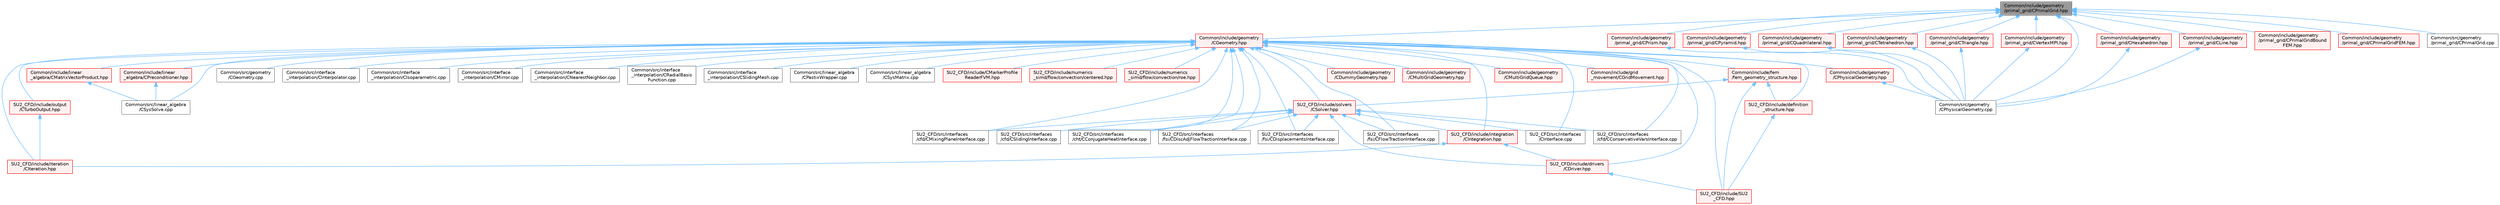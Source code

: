 digraph "Common/include/geometry/primal_grid/CPrimalGrid.hpp"
{
 // LATEX_PDF_SIZE
  bgcolor="transparent";
  edge [fontname=Helvetica,fontsize=10,labelfontname=Helvetica,labelfontsize=10];
  node [fontname=Helvetica,fontsize=10,shape=box,height=0.2,width=0.4];
  Node1 [id="Node000001",label="Common/include/geometry\l/primal_grid/CPrimalGrid.hpp",height=0.2,width=0.4,color="gray40", fillcolor="grey60", style="filled", fontcolor="black",tooltip="Headers of the main subroutines for storing the primal grid structure. The subroutines and functions ..."];
  Node1 -> Node2 [id="edge1_Node000001_Node000002",dir="back",color="steelblue1",style="solid",tooltip=" "];
  Node2 [id="Node000002",label="Common/include/geometry\l/CGeometry.hpp",height=0.2,width=0.4,color="red", fillcolor="#FFF0F0", style="filled",URL="$CGeometry_8hpp.html",tooltip="Headers of the main subroutines for creating the geometrical structure. The subroutines and functions..."];
  Node2 -> Node3 [id="edge2_Node000002_Node000003",dir="back",color="steelblue1",style="solid",tooltip=" "];
  Node3 [id="Node000003",label="Common/include/fem\l/fem_geometry_structure.hpp",height=0.2,width=0.4,color="red", fillcolor="#FFF0F0", style="filled",URL="$fem__geometry__structure_8hpp.html",tooltip="Headers of the main subroutines for creating the geometrical structure for the FEM solver...."];
  Node3 -> Node7 [id="edge3_Node000003_Node000007",dir="back",color="steelblue1",style="solid",tooltip=" "];
  Node7 [id="Node000007",label="SU2_CFD/include/SU2\l_CFD.hpp",height=0.2,width=0.4,color="red", fillcolor="#FFF0F0", style="filled",URL="$SU2__CFD_8hpp.html",tooltip="Headers of the main subroutines of the code SU2_CFD. The subroutines and functions are in the SU2_CFD..."];
  Node3 -> Node9 [id="edge4_Node000003_Node000009",dir="back",color="steelblue1",style="solid",tooltip=" "];
  Node9 [id="Node000009",label="SU2_CFD/include/definition\l_structure.hpp",height=0.2,width=0.4,color="red", fillcolor="#FFF0F0", style="filled",URL="$definition__structure_8hpp.html",tooltip="Headers of the main subroutines used by SU2_CFD. The subroutines and functions are in the definition_..."];
  Node9 -> Node7 [id="edge5_Node000009_Node000007",dir="back",color="steelblue1",style="solid",tooltip=" "];
  Node3 -> Node14 [id="edge6_Node000003_Node000014",dir="back",color="steelblue1",style="solid",tooltip=" "];
  Node14 [id="Node000014",label="SU2_CFD/include/solvers\l/CSolver.hpp",height=0.2,width=0.4,color="red", fillcolor="#FFF0F0", style="filled",URL="$CSolver_8hpp.html",tooltip="Headers of the CSolver class which is inherited by all of the other solvers."];
  Node14 -> Node15 [id="edge7_Node000014_Node000015",dir="back",color="steelblue1",style="solid",tooltip=" "];
  Node15 [id="Node000015",label="SU2_CFD/include/drivers\l/CDriver.hpp",height=0.2,width=0.4,color="red", fillcolor="#FFF0F0", style="filled",URL="$CDriver_8hpp.html",tooltip="Headers of the main subroutines for driving single or multi-zone problems. The subroutines and functi..."];
  Node15 -> Node7 [id="edge8_Node000015_Node000007",dir="back",color="steelblue1",style="solid",tooltip=" "];
  Node14 -> Node33 [id="edge9_Node000014_Node000033",dir="back",color="steelblue1",style="solid",tooltip=" "];
  Node33 [id="Node000033",label="SU2_CFD/include/integration\l/CIntegration.hpp",height=0.2,width=0.4,color="red", fillcolor="#FFF0F0", style="filled",URL="$CIntegration_8hpp.html",tooltip="Declaration of the main routines to orchestrate space and time integration."];
  Node33 -> Node15 [id="edge10_Node000033_Node000015",dir="back",color="steelblue1",style="solid",tooltip=" "];
  Node33 -> Node45 [id="edge11_Node000033_Node000045",dir="back",color="steelblue1",style="solid",tooltip=" "];
  Node45 [id="Node000045",label="SU2_CFD/include/iteration\l/CIteration.hpp",height=0.2,width=0.4,color="red", fillcolor="#FFF0F0", style="filled",URL="$CIteration_8hpp.html",tooltip="Headers of the iteration classes used by SU2_CFD. Each CIteration class represents an available physi..."];
  Node14 -> Node135 [id="edge12_Node000014_Node000135",dir="back",color="steelblue1",style="solid",tooltip=" "];
  Node135 [id="Node000135",label="SU2_CFD/src/interfaces\l/CInterface.cpp",height=0.2,width=0.4,color="grey40", fillcolor="white", style="filled",URL="$CInterface_8cpp.html",tooltip="Main subroutines for MPI transfer of information between zones."];
  Node14 -> Node136 [id="edge13_Node000014_Node000136",dir="back",color="steelblue1",style="solid",tooltip=" "];
  Node136 [id="Node000136",label="SU2_CFD/src/interfaces\l/cfd/CConservativeVarsInterface.cpp",height=0.2,width=0.4,color="grey40", fillcolor="white", style="filled",URL="$CConservativeVarsInterface_8cpp.html",tooltip="Declaration and inlines of the class to transfer conservative variables from a generic zone into anot..."];
  Node14 -> Node137 [id="edge14_Node000014_Node000137",dir="back",color="steelblue1",style="solid",tooltip=" "];
  Node137 [id="Node000137",label="SU2_CFD/src/interfaces\l/cfd/CMixingPlaneInterface.cpp",height=0.2,width=0.4,color="grey40", fillcolor="white", style="filled",URL="$CMixingPlaneInterface_8cpp.html",tooltip="Declaration and inlines of the class to transfer average variables needed for MixingPlane computation..."];
  Node14 -> Node138 [id="edge15_Node000014_Node000138",dir="back",color="steelblue1",style="solid",tooltip=" "];
  Node138 [id="Node000138",label="SU2_CFD/src/interfaces\l/cfd/CSlidingInterface.cpp",height=0.2,width=0.4,color="grey40", fillcolor="white", style="filled",URL="$CSlidingInterface_8cpp.html",tooltip="Declaration and inlines of the class to transfer conservative variables from a generic zone into anot..."];
  Node14 -> Node139 [id="edge16_Node000014_Node000139",dir="back",color="steelblue1",style="solid",tooltip=" "];
  Node139 [id="Node000139",label="SU2_CFD/src/interfaces\l/cht/CConjugateHeatInterface.cpp",height=0.2,width=0.4,color="grey40", fillcolor="white", style="filled",URL="$CConjugateHeatInterface_8cpp.html",tooltip="Declaration and inlines of the class to transfer temperature and heatflux density for conjugate heat ..."];
  Node14 -> Node140 [id="edge17_Node000014_Node000140",dir="back",color="steelblue1",style="solid",tooltip=" "];
  Node140 [id="Node000140",label="SU2_CFD/src/interfaces\l/fsi/CDiscAdjFlowTractionInterface.cpp",height=0.2,width=0.4,color="grey40", fillcolor="white", style="filled",URL="$CDiscAdjFlowTractionInterface_8cpp.html",tooltip="Declaration and inlines of the class to transfer flow tractions from a fluid zone into a structural z..."];
  Node14 -> Node141 [id="edge18_Node000014_Node000141",dir="back",color="steelblue1",style="solid",tooltip=" "];
  Node141 [id="Node000141",label="SU2_CFD/src/interfaces\l/fsi/CDisplacementsInterface.cpp",height=0.2,width=0.4,color="grey40", fillcolor="white", style="filled",URL="$CDisplacementsInterface_8cpp.html",tooltip="Main subroutines for transferring boundary displacements."];
  Node14 -> Node142 [id="edge19_Node000014_Node000142",dir="back",color="steelblue1",style="solid",tooltip=" "];
  Node142 [id="Node000142",label="SU2_CFD/src/interfaces\l/fsi/CFlowTractionInterface.cpp",height=0.2,width=0.4,color="grey40", fillcolor="white", style="filled",URL="$CFlowTractionInterface_8cpp.html",tooltip="Declaration and inlines of the class to transfer flow tractions from a fluid zone into a structural z..."];
  Node2 -> Node160 [id="edge20_Node000002_Node000160",dir="back",color="steelblue1",style="solid",tooltip=" "];
  Node160 [id="Node000160",label="Common/include/geometry\l/CDummyGeometry.hpp",height=0.2,width=0.4,color="red", fillcolor="#FFF0F0", style="filled",URL="$CDummyGeometry_8hpp.html",tooltip="Headers of the dummy geometry class used in \"dry run\" mode."];
  Node2 -> Node162 [id="edge21_Node000002_Node000162",dir="back",color="steelblue1",style="solid",tooltip=" "];
  Node162 [id="Node000162",label="Common/include/geometry\l/CMultiGridGeometry.hpp",height=0.2,width=0.4,color="red", fillcolor="#FFF0F0", style="filled",URL="$CMultiGridGeometry_8hpp.html",tooltip="Headers of the multigrid geometry class."];
  Node2 -> Node164 [id="edge22_Node000002_Node000164",dir="back",color="steelblue1",style="solid",tooltip=" "];
  Node164 [id="Node000164",label="Common/include/geometry\l/CMultiGridQueue.hpp",height=0.2,width=0.4,color="red", fillcolor="#FFF0F0", style="filled",URL="$CMultiGridQueue_8hpp.html",tooltip="Header of the multigrid queue class for the FVM solver. The subroutines and functions are in the CMul..."];
  Node2 -> Node166 [id="edge23_Node000002_Node000166",dir="back",color="steelblue1",style="solid",tooltip=" "];
  Node166 [id="Node000166",label="Common/include/geometry\l/CPhysicalGeometry.hpp",height=0.2,width=0.4,color="red", fillcolor="#FFF0F0", style="filled",URL="$CPhysicalGeometry_8hpp.html",tooltip="Headers of the physical geometry class used to read meshes from file."];
  Node166 -> Node168 [id="edge24_Node000166_Node000168",dir="back",color="steelblue1",style="solid",tooltip=" "];
  Node168 [id="Node000168",label="Common/src/geometry\l/CPhysicalGeometry.cpp",height=0.2,width=0.4,color="grey40", fillcolor="white", style="filled",URL="$CPhysicalGeometry_8cpp.html",tooltip="Implementation of the physical geometry class."];
  Node2 -> Node171 [id="edge25_Node000002_Node000171",dir="back",color="steelblue1",style="solid",tooltip=" "];
  Node171 [id="Node000171",label="Common/include/grid\l_movement/CGridMovement.hpp",height=0.2,width=0.4,color="red", fillcolor="#FFF0F0", style="filled",URL="$CGridMovement_8hpp.html",tooltip="Headers of the CGridMovement class."];
  Node2 -> Node179 [id="edge26_Node000002_Node000179",dir="back",color="steelblue1",style="solid",tooltip=" "];
  Node179 [id="Node000179",label="Common/include/linear\l_algebra/CMatrixVectorProduct.hpp",height=0.2,width=0.4,color="red", fillcolor="#FFF0F0", style="filled",URL="$CMatrixVectorProduct_8hpp.html",tooltip="Headers for the classes related to sparse matrix-vector product wrappers. The actual operations are c..."];
  Node179 -> Node180 [id="edge27_Node000179_Node000180",dir="back",color="steelblue1",style="solid",tooltip=" "];
  Node180 [id="Node000180",label="Common/src/linear_algebra\l/CSysSolve.cpp",height=0.2,width=0.4,color="grey40", fillcolor="white", style="filled",URL="$CSysSolve_8cpp.html",tooltip="Main classes required for solving linear systems of equations."];
  Node2 -> Node181 [id="edge28_Node000002_Node000181",dir="back",color="steelblue1",style="solid",tooltip=" "];
  Node181 [id="Node000181",label="Common/include/linear\l_algebra/CPreconditioner.hpp",height=0.2,width=0.4,color="red", fillcolor="#FFF0F0", style="filled",URL="$CPreconditioner_8hpp.html",tooltip="Classes related to linear preconditioner wrappers. The actual operations are currently implemented mo..."];
  Node181 -> Node180 [id="edge29_Node000181_Node000180",dir="back",color="steelblue1",style="solid",tooltip=" "];
  Node2 -> Node182 [id="edge30_Node000002_Node000182",dir="back",color="steelblue1",style="solid",tooltip=" "];
  Node182 [id="Node000182",label="Common/src/geometry\l/CGeometry.cpp",height=0.2,width=0.4,color="grey40", fillcolor="white", style="filled",URL="$CGeometry_8cpp.html",tooltip="Implementation of the base geometry class."];
  Node2 -> Node183 [id="edge31_Node000002_Node000183",dir="back",color="steelblue1",style="solid",tooltip=" "];
  Node183 [id="Node000183",label="Common/src/interface\l_interpolation/CInterpolator.cpp",height=0.2,width=0.4,color="grey40", fillcolor="white", style="filled",URL="$CInterpolator_8cpp.html",tooltip="Definition of the base class for interface interpolation."];
  Node2 -> Node184 [id="edge32_Node000002_Node000184",dir="back",color="steelblue1",style="solid",tooltip=" "];
  Node184 [id="Node000184",label="Common/src/interface\l_interpolation/CIsoparametric.cpp",height=0.2,width=0.4,color="grey40", fillcolor="white", style="filled",URL="$CIsoparametric_8cpp.html",tooltip="Implementation isoparametric interpolation (using FE shape functions)."];
  Node2 -> Node185 [id="edge33_Node000002_Node000185",dir="back",color="steelblue1",style="solid",tooltip=" "];
  Node185 [id="Node000185",label="Common/src/interface\l_interpolation/CMirror.cpp",height=0.2,width=0.4,color="grey40", fillcolor="white", style="filled",URL="$CMirror_8cpp.html",tooltip="Implementation of mirror interpolation (conservative approach in FSI problems)."];
  Node2 -> Node186 [id="edge34_Node000002_Node000186",dir="back",color="steelblue1",style="solid",tooltip=" "];
  Node186 [id="Node000186",label="Common/src/interface\l_interpolation/CNearestNeighbor.cpp",height=0.2,width=0.4,color="grey40", fillcolor="white", style="filled",URL="$CNearestNeighbor_8cpp.html",tooltip="Implementation of nearest neighbor interpolation."];
  Node2 -> Node187 [id="edge35_Node000002_Node000187",dir="back",color="steelblue1",style="solid",tooltip=" "];
  Node187 [id="Node000187",label="Common/src/interface\l_interpolation/CRadialBasis\lFunction.cpp",height=0.2,width=0.4,color="grey40", fillcolor="white", style="filled",URL="$CRadialBasisFunction_8cpp.html",tooltip="Implementation of RBF interpolation."];
  Node2 -> Node188 [id="edge36_Node000002_Node000188",dir="back",color="steelblue1",style="solid",tooltip=" "];
  Node188 [id="Node000188",label="Common/src/interface\l_interpolation/CSlidingMesh.cpp",height=0.2,width=0.4,color="grey40", fillcolor="white", style="filled",URL="$CSlidingMesh_8cpp.html",tooltip="Implementation of sliding mesh interpolation."];
  Node2 -> Node189 [id="edge37_Node000002_Node000189",dir="back",color="steelblue1",style="solid",tooltip=" "];
  Node189 [id="Node000189",label="Common/src/linear_algebra\l/CPastixWrapper.cpp",height=0.2,width=0.4,color="grey40", fillcolor="white", style="filled",URL="$CPastixWrapper_8cpp.html",tooltip="An interface to the INRIA solver PaStiX (http://pastix.gforge.inria.fr/files/README-txt...."];
  Node2 -> Node190 [id="edge38_Node000002_Node000190",dir="back",color="steelblue1",style="solid",tooltip=" "];
  Node190 [id="Node000190",label="Common/src/linear_algebra\l/CSysMatrix.cpp",height=0.2,width=0.4,color="grey40", fillcolor="white", style="filled",URL="$CSysMatrix_8cpp.html",tooltip="Implementation of the sparse matrix class."];
  Node2 -> Node180 [id="edge39_Node000002_Node000180",dir="back",color="steelblue1",style="solid",tooltip=" "];
  Node2 -> Node191 [id="edge40_Node000002_Node000191",dir="back",color="steelblue1",style="solid",tooltip=" "];
  Node191 [id="Node000191",label="SU2_CFD/include/CMarkerProfile\lReaderFVM.hpp",height=0.2,width=0.4,color="red", fillcolor="#FFF0F0", style="filled",URL="$CMarkerProfileReaderFVM_8hpp.html",tooltip="Header file for the class CMarkerProfileReaderFVM. The implementations are in the CMarkerProfileReade..."];
  Node2 -> Node7 [id="edge41_Node000002_Node000007",dir="back",color="steelblue1",style="solid",tooltip=" "];
  Node2 -> Node9 [id="edge42_Node000002_Node000009",dir="back",color="steelblue1",style="solid",tooltip=" "];
  Node2 -> Node15 [id="edge43_Node000002_Node000015",dir="back",color="steelblue1",style="solid",tooltip=" "];
  Node2 -> Node33 [id="edge44_Node000002_Node000033",dir="back",color="steelblue1",style="solid",tooltip=" "];
  Node2 -> Node45 [id="edge45_Node000002_Node000045",dir="back",color="steelblue1",style="solid",tooltip=" "];
  Node2 -> Node193 [id="edge46_Node000002_Node000193",dir="back",color="steelblue1",style="solid",tooltip=" "];
  Node193 [id="Node000193",label="SU2_CFD/include/numerics\l_simd/flow/convection/centered.hpp",height=0.2,width=0.4,color="red", fillcolor="#FFF0F0", style="filled",URL="$simd_2flow_2convection_2centered_8hpp.html",tooltip="Centered convective schemes."];
  Node2 -> Node195 [id="edge47_Node000002_Node000195",dir="back",color="steelblue1",style="solid",tooltip=" "];
  Node195 [id="Node000195",label="SU2_CFD/include/numerics\l_simd/flow/convection/roe.hpp",height=0.2,width=0.4,color="red", fillcolor="#FFF0F0", style="filled",URL="$simd_2flow_2convection_2roe_8hpp.html",tooltip="Roe-family of convective schemes."];
  Node2 -> Node196 [id="edge48_Node000002_Node000196",dir="back",color="steelblue1",style="solid",tooltip=" "];
  Node196 [id="Node000196",label="SU2_CFD/include/output\l/CTurboOutput.hpp",height=0.2,width=0.4,color="red", fillcolor="#FFF0F0", style="filled",URL="$CTurboOutput_8hpp.html",tooltip="Headers of the Turbomachinery Performance class."];
  Node196 -> Node45 [id="edge49_Node000196_Node000045",dir="back",color="steelblue1",style="solid",tooltip=" "];
  Node2 -> Node14 [id="edge50_Node000002_Node000014",dir="back",color="steelblue1",style="solid",tooltip=" "];
  Node2 -> Node135 [id="edge51_Node000002_Node000135",dir="back",color="steelblue1",style="solid",tooltip=" "];
  Node2 -> Node136 [id="edge52_Node000002_Node000136",dir="back",color="steelblue1",style="solid",tooltip=" "];
  Node2 -> Node137 [id="edge53_Node000002_Node000137",dir="back",color="steelblue1",style="solid",tooltip=" "];
  Node2 -> Node138 [id="edge54_Node000002_Node000138",dir="back",color="steelblue1",style="solid",tooltip=" "];
  Node2 -> Node139 [id="edge55_Node000002_Node000139",dir="back",color="steelblue1",style="solid",tooltip=" "];
  Node2 -> Node140 [id="edge56_Node000002_Node000140",dir="back",color="steelblue1",style="solid",tooltip=" "];
  Node2 -> Node141 [id="edge57_Node000002_Node000141",dir="back",color="steelblue1",style="solid",tooltip=" "];
  Node2 -> Node142 [id="edge58_Node000002_Node000142",dir="back",color="steelblue1",style="solid",tooltip=" "];
  Node1 -> Node222 [id="edge59_Node000001_Node000222",dir="back",color="steelblue1",style="solid",tooltip=" "];
  Node222 [id="Node000222",label="Common/include/geometry\l/primal_grid/CHexahedron.hpp",height=0.2,width=0.4,color="red", fillcolor="#FFF0F0", style="filled",URL="$CHexahedron_8hpp.html",tooltip="Headers of the main subroutines for storing the primal grid structure. The subroutines and functions ..."];
  Node222 -> Node168 [id="edge60_Node000222_Node000168",dir="back",color="steelblue1",style="solid",tooltip=" "];
  Node1 -> Node224 [id="edge61_Node000001_Node000224",dir="back",color="steelblue1",style="solid",tooltip=" "];
  Node224 [id="Node000224",label="Common/include/geometry\l/primal_grid/CLine.hpp",height=0.2,width=0.4,color="red", fillcolor="#FFF0F0", style="filled",URL="$CLine_8hpp.html",tooltip="Headers of the main subroutines for storing the primal grid structure. The subroutines and functions ..."];
  Node224 -> Node168 [id="edge62_Node000224_Node000168",dir="back",color="steelblue1",style="solid",tooltip=" "];
  Node1 -> Node226 [id="edge63_Node000001_Node000226",dir="back",color="steelblue1",style="solid",tooltip=" "];
  Node226 [id="Node000226",label="Common/include/geometry\l/primal_grid/CPrimalGridBound\lFEM.hpp",height=0.2,width=0.4,color="red", fillcolor="#FFF0F0", style="filled",URL="$CPrimalGridBoundFEM_8hpp.html",tooltip="Headers of the main subroutines for storing the primal grid structure. The subroutines and functions ..."];
  Node1 -> Node228 [id="edge64_Node000001_Node000228",dir="back",color="steelblue1",style="solid",tooltip=" "];
  Node228 [id="Node000228",label="Common/include/geometry\l/primal_grid/CPrimalGridFEM.hpp",height=0.2,width=0.4,color="red", fillcolor="#FFF0F0", style="filled",URL="$CPrimalGridFEM_8hpp.html",tooltip="Headers of the main subroutines for storing the primal grid structure. The subroutines and functions ..."];
  Node1 -> Node231 [id="edge65_Node000001_Node000231",dir="back",color="steelblue1",style="solid",tooltip=" "];
  Node231 [id="Node000231",label="Common/include/geometry\l/primal_grid/CPrism.hpp",height=0.2,width=0.4,color="red", fillcolor="#FFF0F0", style="filled",URL="$CPrism_8hpp.html",tooltip="Headers of the main subroutines for storing the primal grid structure. The subroutines and functions ..."];
  Node231 -> Node168 [id="edge66_Node000231_Node000168",dir="back",color="steelblue1",style="solid",tooltip=" "];
  Node1 -> Node233 [id="edge67_Node000001_Node000233",dir="back",color="steelblue1",style="solid",tooltip=" "];
  Node233 [id="Node000233",label="Common/include/geometry\l/primal_grid/CPyramid.hpp",height=0.2,width=0.4,color="red", fillcolor="#FFF0F0", style="filled",URL="$CPyramid_8hpp.html",tooltip="Headers of the main subroutines for storing the primal grid structure. The subroutines and functions ..."];
  Node233 -> Node168 [id="edge68_Node000233_Node000168",dir="back",color="steelblue1",style="solid",tooltip=" "];
  Node1 -> Node235 [id="edge69_Node000001_Node000235",dir="back",color="steelblue1",style="solid",tooltip=" "];
  Node235 [id="Node000235",label="Common/include/geometry\l/primal_grid/CQuadrilateral.hpp",height=0.2,width=0.4,color="red", fillcolor="#FFF0F0", style="filled",URL="$CQuadrilateral_8hpp.html",tooltip="Headers of the main subroutines for storing the primal grid structure. The subroutines and functions ..."];
  Node235 -> Node168 [id="edge70_Node000235_Node000168",dir="back",color="steelblue1",style="solid",tooltip=" "];
  Node1 -> Node237 [id="edge71_Node000001_Node000237",dir="back",color="steelblue1",style="solid",tooltip=" "];
  Node237 [id="Node000237",label="Common/include/geometry\l/primal_grid/CTetrahedron.hpp",height=0.2,width=0.4,color="red", fillcolor="#FFF0F0", style="filled",URL="$CTetrahedron_8hpp.html",tooltip="Headers of the main subroutines for storing the primal grid structure. The subroutines and functions ..."];
  Node237 -> Node168 [id="edge72_Node000237_Node000168",dir="back",color="steelblue1",style="solid",tooltip=" "];
  Node1 -> Node239 [id="edge73_Node000001_Node000239",dir="back",color="steelblue1",style="solid",tooltip=" "];
  Node239 [id="Node000239",label="Common/include/geometry\l/primal_grid/CTriangle.hpp",height=0.2,width=0.4,color="red", fillcolor="#FFF0F0", style="filled",URL="$CTriangle_8hpp.html",tooltip="Headers of the main subroutines for storing the primal grid structure. The subroutines and functions ..."];
  Node239 -> Node168 [id="edge74_Node000239_Node000168",dir="back",color="steelblue1",style="solid",tooltip=" "];
  Node1 -> Node241 [id="edge75_Node000001_Node000241",dir="back",color="steelblue1",style="solid",tooltip=" "];
  Node241 [id="Node000241",label="Common/include/geometry\l/primal_grid/CVertexMPI.hpp",height=0.2,width=0.4,color="red", fillcolor="#FFF0F0", style="filled",URL="$CVertexMPI_8hpp.html",tooltip="Headers of the main subroutines for storing the primal grid structure. The subroutines and functions ..."];
  Node241 -> Node168 [id="edge76_Node000241_Node000168",dir="back",color="steelblue1",style="solid",tooltip=" "];
  Node1 -> Node168 [id="edge77_Node000001_Node000168",dir="back",color="steelblue1",style="solid",tooltip=" "];
  Node1 -> Node243 [id="edge78_Node000001_Node000243",dir="back",color="steelblue1",style="solid",tooltip=" "];
  Node243 [id="Node000243",label="Common/src/geometry\l/primal_grid/CPrimalGrid.cpp",height=0.2,width=0.4,color="grey40", fillcolor="white", style="filled",URL="$CPrimalGrid_8cpp.html",tooltip="Main classes for defining the primal grid elements."];
}
